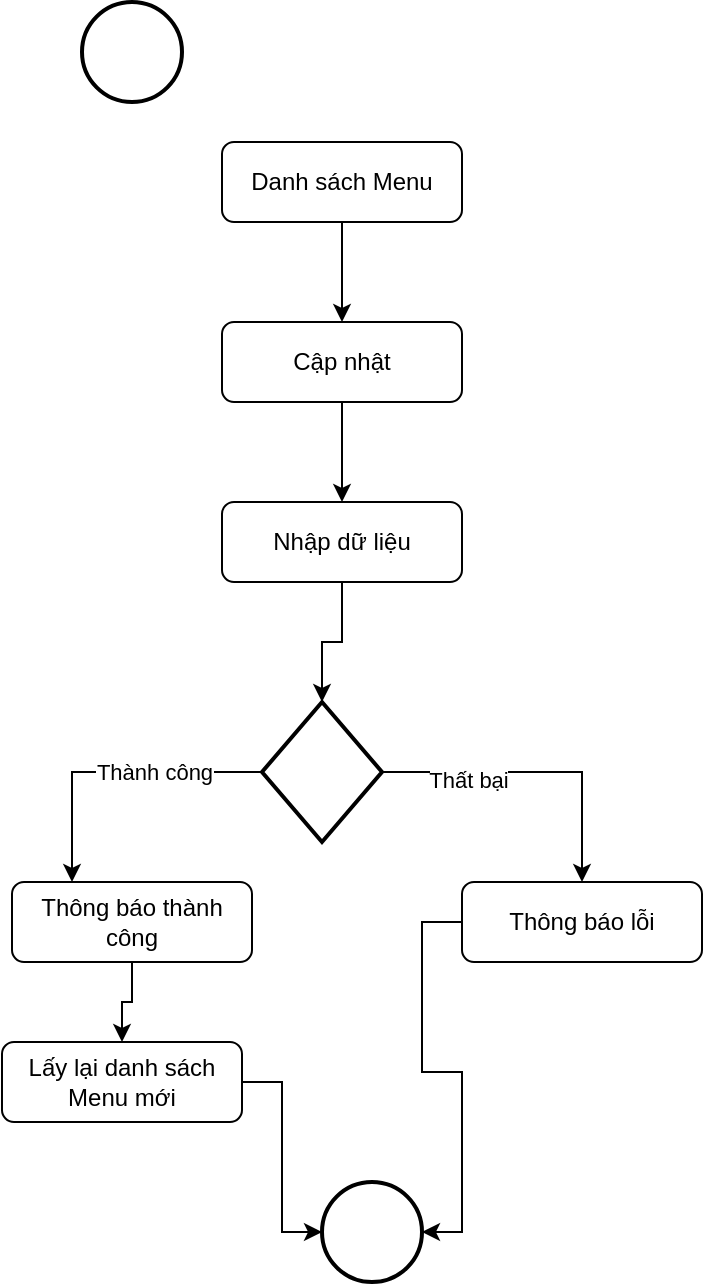 <mxfile version="22.1.21" type="device">
  <diagram id="C5RBs43oDa-KdzZeNtuy" name="Page-1">
    <mxGraphModel dx="521" dy="613" grid="1" gridSize="10" guides="1" tooltips="1" connect="1" arrows="1" fold="1" page="1" pageScale="1" pageWidth="827" pageHeight="1169" math="0" shadow="0">
      <root>
        <mxCell id="WIyWlLk6GJQsqaUBKTNV-0" />
        <mxCell id="WIyWlLk6GJQsqaUBKTNV-1" parent="WIyWlLk6GJQsqaUBKTNV-0" />
        <mxCell id="iwHmXx7_K-lUzod9Qs7G-3" value="" style="edgeStyle=orthogonalEdgeStyle;rounded=0;orthogonalLoop=1;jettySize=auto;html=1;" edge="1" parent="WIyWlLk6GJQsqaUBKTNV-1" source="WIyWlLk6GJQsqaUBKTNV-3" target="iwHmXx7_K-lUzod9Qs7G-2">
          <mxGeometry relative="1" as="geometry" />
        </mxCell>
        <mxCell id="WIyWlLk6GJQsqaUBKTNV-3" value="Danh sách Menu" style="rounded=1;whiteSpace=wrap;html=1;fontSize=12;glass=0;strokeWidth=1;shadow=0;" parent="WIyWlLk6GJQsqaUBKTNV-1" vertex="1">
          <mxGeometry x="160" y="80" width="120" height="40" as="geometry" />
        </mxCell>
        <mxCell id="iwHmXx7_K-lUzod9Qs7G-0" value="" style="strokeWidth=2;html=1;shape=mxgraph.flowchart.start_2;whiteSpace=wrap;" vertex="1" parent="WIyWlLk6GJQsqaUBKTNV-1">
          <mxGeometry x="90" y="10" width="50" height="50" as="geometry" />
        </mxCell>
        <mxCell id="iwHmXx7_K-lUzod9Qs7G-1" value="" style="strokeWidth=2;html=1;shape=mxgraph.flowchart.start_2;whiteSpace=wrap;" vertex="1" parent="WIyWlLk6GJQsqaUBKTNV-1">
          <mxGeometry x="210" y="600" width="50" height="50" as="geometry" />
        </mxCell>
        <mxCell id="iwHmXx7_K-lUzod9Qs7G-7" value="" style="edgeStyle=orthogonalEdgeStyle;rounded=0;orthogonalLoop=1;jettySize=auto;html=1;" edge="1" parent="WIyWlLk6GJQsqaUBKTNV-1" source="iwHmXx7_K-lUzod9Qs7G-2" target="iwHmXx7_K-lUzod9Qs7G-6">
          <mxGeometry relative="1" as="geometry" />
        </mxCell>
        <mxCell id="iwHmXx7_K-lUzod9Qs7G-2" value="Cập nhật" style="rounded=1;whiteSpace=wrap;html=1;fontSize=12;glass=0;strokeWidth=1;shadow=0;" vertex="1" parent="WIyWlLk6GJQsqaUBKTNV-1">
          <mxGeometry x="160" y="170" width="120" height="40" as="geometry" />
        </mxCell>
        <mxCell id="iwHmXx7_K-lUzod9Qs7G-10" value="" style="edgeStyle=orthogonalEdgeStyle;rounded=0;orthogonalLoop=1;jettySize=auto;html=1;" edge="1" parent="WIyWlLk6GJQsqaUBKTNV-1" source="iwHmXx7_K-lUzod9Qs7G-6" target="iwHmXx7_K-lUzod9Qs7G-8">
          <mxGeometry relative="1" as="geometry" />
        </mxCell>
        <mxCell id="iwHmXx7_K-lUzod9Qs7G-6" value="Nhập dữ liệu" style="rounded=1;whiteSpace=wrap;html=1;fontSize=12;glass=0;strokeWidth=1;shadow=0;" vertex="1" parent="WIyWlLk6GJQsqaUBKTNV-1">
          <mxGeometry x="160" y="260" width="120" height="40" as="geometry" />
        </mxCell>
        <mxCell id="iwHmXx7_K-lUzod9Qs7G-13" style="edgeStyle=orthogonalEdgeStyle;rounded=0;orthogonalLoop=1;jettySize=auto;html=1;entryX=0.25;entryY=0;entryDx=0;entryDy=0;" edge="1" parent="WIyWlLk6GJQsqaUBKTNV-1" source="iwHmXx7_K-lUzod9Qs7G-8" target="iwHmXx7_K-lUzod9Qs7G-12">
          <mxGeometry relative="1" as="geometry" />
        </mxCell>
        <mxCell id="iwHmXx7_K-lUzod9Qs7G-14" value="Thành công" style="edgeLabel;html=1;align=center;verticalAlign=middle;resizable=0;points=[];" vertex="1" connectable="0" parent="iwHmXx7_K-lUzod9Qs7G-13">
          <mxGeometry x="-0.283" relative="1" as="geometry">
            <mxPoint as="offset" />
          </mxGeometry>
        </mxCell>
        <mxCell id="iwHmXx7_K-lUzod9Qs7G-15" style="edgeStyle=orthogonalEdgeStyle;rounded=0;orthogonalLoop=1;jettySize=auto;html=1;entryX=0.5;entryY=0;entryDx=0;entryDy=0;" edge="1" parent="WIyWlLk6GJQsqaUBKTNV-1" source="iwHmXx7_K-lUzod9Qs7G-8" target="iwHmXx7_K-lUzod9Qs7G-11">
          <mxGeometry relative="1" as="geometry" />
        </mxCell>
        <mxCell id="iwHmXx7_K-lUzod9Qs7G-16" value="Thất bại" style="edgeLabel;html=1;align=center;verticalAlign=middle;resizable=0;points=[];" vertex="1" connectable="0" parent="iwHmXx7_K-lUzod9Qs7G-15">
          <mxGeometry x="-0.443" y="-4" relative="1" as="geometry">
            <mxPoint as="offset" />
          </mxGeometry>
        </mxCell>
        <mxCell id="iwHmXx7_K-lUzod9Qs7G-8" value="" style="strokeWidth=2;html=1;shape=mxgraph.flowchart.decision;whiteSpace=wrap;" vertex="1" parent="WIyWlLk6GJQsqaUBKTNV-1">
          <mxGeometry x="180" y="360" width="60" height="70" as="geometry" />
        </mxCell>
        <mxCell id="iwHmXx7_K-lUzod9Qs7G-11" value="Thông báo lỗi" style="rounded=1;whiteSpace=wrap;html=1;fontSize=12;glass=0;strokeWidth=1;shadow=0;" vertex="1" parent="WIyWlLk6GJQsqaUBKTNV-1">
          <mxGeometry x="280" y="450" width="120" height="40" as="geometry" />
        </mxCell>
        <mxCell id="iwHmXx7_K-lUzod9Qs7G-18" value="" style="edgeStyle=orthogonalEdgeStyle;rounded=0;orthogonalLoop=1;jettySize=auto;html=1;" edge="1" parent="WIyWlLk6GJQsqaUBKTNV-1" source="iwHmXx7_K-lUzod9Qs7G-12" target="iwHmXx7_K-lUzod9Qs7G-17">
          <mxGeometry relative="1" as="geometry" />
        </mxCell>
        <mxCell id="iwHmXx7_K-lUzod9Qs7G-12" value="Thông báo thành công" style="rounded=1;whiteSpace=wrap;html=1;fontSize=12;glass=0;strokeWidth=1;shadow=0;" vertex="1" parent="WIyWlLk6GJQsqaUBKTNV-1">
          <mxGeometry x="55" y="450" width="120" height="40" as="geometry" />
        </mxCell>
        <mxCell id="iwHmXx7_K-lUzod9Qs7G-17" value="Lấy lại danh sách Menu mới" style="rounded=1;whiteSpace=wrap;html=1;fontSize=12;glass=0;strokeWidth=1;shadow=0;" vertex="1" parent="WIyWlLk6GJQsqaUBKTNV-1">
          <mxGeometry x="50" y="530" width="120" height="40" as="geometry" />
        </mxCell>
        <mxCell id="iwHmXx7_K-lUzod9Qs7G-19" style="edgeStyle=orthogonalEdgeStyle;rounded=0;orthogonalLoop=1;jettySize=auto;html=1;entryX=0;entryY=0.5;entryDx=0;entryDy=0;entryPerimeter=0;" edge="1" parent="WIyWlLk6GJQsqaUBKTNV-1" source="iwHmXx7_K-lUzod9Qs7G-17" target="iwHmXx7_K-lUzod9Qs7G-1">
          <mxGeometry relative="1" as="geometry" />
        </mxCell>
        <mxCell id="iwHmXx7_K-lUzod9Qs7G-20" style="edgeStyle=orthogonalEdgeStyle;rounded=0;orthogonalLoop=1;jettySize=auto;html=1;entryX=1;entryY=0.5;entryDx=0;entryDy=0;entryPerimeter=0;" edge="1" parent="WIyWlLk6GJQsqaUBKTNV-1" source="iwHmXx7_K-lUzod9Qs7G-11" target="iwHmXx7_K-lUzod9Qs7G-1">
          <mxGeometry relative="1" as="geometry" />
        </mxCell>
      </root>
    </mxGraphModel>
  </diagram>
</mxfile>
